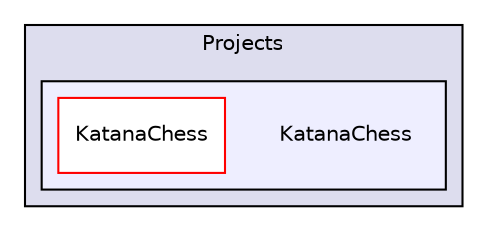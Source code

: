 digraph "C:/Users/Daniel/Documents/Visual Studio 2013/Projects/KatanaChess" {
  compound=true
  node [ fontsize="10", fontname="Helvetica"];
  edge [ labelfontsize="10", labelfontname="Helvetica"];
  subgraph clusterdir_3cdf8d6bf576718570e411d5d100b737 {
    graph [ bgcolor="#ddddee", pencolor="black", label="Projects" fontname="Helvetica", fontsize="10", URL="dir_3cdf8d6bf576718570e411d5d100b737.html"]
  subgraph clusterdir_eadb2313429991876814a02567d40477 {
    graph [ bgcolor="#eeeeff", pencolor="black", label="" URL="dir_eadb2313429991876814a02567d40477.html"];
    dir_eadb2313429991876814a02567d40477 [shape=plaintext label="KatanaChess"];
    dir_163f265b17ba635718f60e03fd2f288c [shape=box label="KatanaChess" color="red" fillcolor="white" style="filled" URL="dir_163f265b17ba635718f60e03fd2f288c.html"];
  }
  }
}
